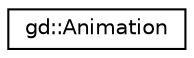 digraph "Graphical Class Hierarchy"
{
  edge [fontname="Helvetica",fontsize="10",labelfontname="Helvetica",labelfontsize="10"];
  node [fontname="Helvetica",fontsize="10",shape=record];
  rankdir="LR";
  Node1 [label="gd::Animation",height=0.2,width=0.4,color="black", fillcolor="white", style="filled",URL="$classgd_1_1_animation.html",tooltip="Class representing an animation of a SpriteObject. "];
}
